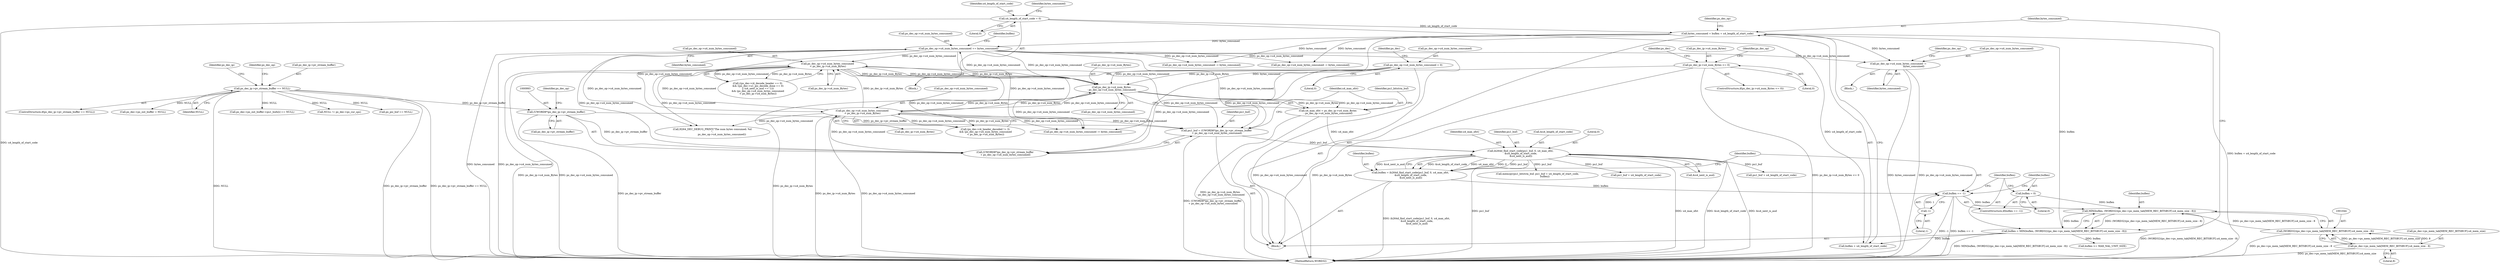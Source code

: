 digraph "0_Android_494561291a503840f385fbcd11d9bc5f4dc502b8@pointer" {
"1001172" [label="(Call,ps_dec_op->u4_num_bytes_consumed -=\n                                        bytes_consumed)"];
"1001054" [label="(Call,bytes_consumed = buflen + u4_length_of_start_code)"];
"1001039" [label="(Call,buflen = MIN(buflen, (WORD32)(ps_dec->ps_mem_tab[MEM_REC_BITSBUF].u4_mem_size - 8)))"];
"1001041" [label="(Call,MIN(buflen, (WORD32)(ps_dec->ps_mem_tab[MEM_REC_BITSBUF].u4_mem_size - 8)))"];
"1001032" [label="(Call,buflen == -1)"];
"1001021" [label="(Call,buflen = ih264d_find_start_code(pu1_buf, 0, u4_max_ofst,\n &u4_length_of_start_code,\n &u4_next_is_aud))"];
"1001023" [label="(Call,ih264d_find_start_code(pu1_buf, 0, u4_max_ofst,\n &u4_length_of_start_code,\n &u4_next_is_aud))"];
"1000989" [label="(Call,pu1_buf = (UWORD8*)ps_dec_ip->pv_stream_buffer\n + ps_dec_op->u4_num_bytes_consumed)"];
"1000992" [label="(Call,(UWORD8*)ps_dec_ip->pv_stream_buffer)"];
"1000267" [label="(Call,ps_dec_ip->pv_stream_buffer == NULL)"];
"1001461" [label="(Call,ps_dec_op->u4_num_bytes_consumed\n < ps_dec_ip->u4_num_Bytes)"];
"1001436" [label="(Call,ps_dec_op->u4_num_bytes_consumed\n < ps_dec_ip->u4_num_Bytes)"];
"1001059" [label="(Call,ps_dec_op->u4_num_bytes_consumed += bytes_consumed)"];
"1001002" [label="(Call,ps_dec_ip->u4_num_Bytes\n - ps_dec_op->u4_num_bytes_consumed)"];
"1000288" [label="(Call,ps_dec_ip->u4_num_Bytes <= 0)"];
"1000313" [label="(Call,ps_dec_op->u4_num_bytes_consumed = 0)"];
"1001000" [label="(Call,u4_max_ofst = ps_dec_ip->u4_num_Bytes\n - ps_dec_op->u4_num_bytes_consumed)"];
"1001034" [label="(Call,-1)"];
"1001036" [label="(Call,buflen = 0)"];
"1001043" [label="(Call,(WORD32)(ps_dec->ps_mem_tab[MEM_REC_BITSBUF].u4_mem_size - 8))"];
"1001045" [label="(Call,ps_dec->ps_mem_tab[MEM_REC_BITSBUF].u4_mem_size - 8)"];
"1000173" [label="(Call,u4_length_of_start_code = 0)"];
"1000275" [label="(Identifier,ps_dec_op)"];
"1001053" [label="(Literal,8)"];
"1001031" [label="(ControlStructure,if(buflen == -1))"];
"1001027" [label="(Call,&u4_length_of_start_code)"];
"1001445" [label="(Call,((ps_dec->i4_decode_header == 0)\n && ((ps_dec->u1_pic_decode_done == 0)\n || (u4_next_is_aud == 1)))\n && (ps_dec_op->u4_num_bytes_consumed\n < ps_dec_ip->u4_num_Bytes))"];
"1001462" [label="(Call,ps_dec_op->u4_num_bytes_consumed)"];
"1001003" [label="(Call,ps_dec_ip->u4_num_Bytes)"];
"1001006" [label="(Call,ps_dec_op->u4_num_bytes_consumed)"];
"1001147" [label="(Call,pu1_buf + u4_length_of_start_code)"];
"1000994" [label="(Call,ps_dec_ip->pv_stream_buffer)"];
"1000175" [label="(Literal,0)"];
"1000268" [label="(Call,ps_dec_ip->pv_stream_buffer)"];
"1001430" [label="(Call,(ps_dec->i4_header_decoded != 3)\n && (ps_dec_op->u4_num_bytes_consumed\n < ps_dec_ip->u4_num_Bytes))"];
"1001029" [label="(Call,&u4_next_is_aud)"];
"1001001" [label="(Identifier,u4_max_ofst)"];
"1001221" [label="(Call,memcpy(pu1_bitstrm_buf, pu1_buf + u4_length_of_start_code,\n                   buflen))"];
"1001023" [label="(Call,ih264d_find_start_code(pu1_buf, 0, u4_max_ofst,\n &u4_length_of_start_code,\n &u4_next_is_aud))"];
"1001010" [label="(Identifier,pu1_bitstrm_buf)"];
"1000991" [label="(Call,(UWORD8*)ps_dec_ip->pv_stream_buffer\n + ps_dec_op->u4_num_bytes_consumed)"];
"1000173" [label="(Call,u4_length_of_start_code = 0)"];
"1001440" [label="(Call,ps_dec_ip->u4_num_Bytes)"];
"1001179" [label="(Identifier,ps_dec_op)"];
"1001066" [label="(Identifier,buflen)"];
"1001021" [label="(Call,buflen = ih264d_find_start_code(pu1_buf, 0, u4_max_ofst,\n &u4_length_of_start_code,\n &u4_next_is_aud))"];
"1001358" [label="(Call,ps_dec_op->u4_num_bytes_consumed -= bytes_consumed)"];
"1001060" [label="(Call,ps_dec_op->u4_num_bytes_consumed)"];
"1000418" [label="(Call,ps_dec->ps_out_buffer->pu1_bufs[i] == NULL)"];
"1001055" [label="(Identifier,bytes_consumed)"];
"1002143" [label="(Call,NULL != ps_dec->ps_cur_sps)"];
"1001033" [label="(Identifier,buflen)"];
"1000153" [label="(Block,)"];
"1000635" [label="(Call,ps_pic_buf == NULL)"];
"1000287" [label="(ControlStructure,if(ps_dec_ip->u4_num_Bytes <= 0))"];
"1001036" [label="(Call,buflen = 0)"];
"1001054" [label="(Call,bytes_consumed = buflen + u4_length_of_start_code)"];
"1001037" [label="(Identifier,buflen)"];
"1001002" [label="(Call,ps_dec_ip->u4_num_Bytes\n - ps_dec_op->u4_num_bytes_consumed)"];
"1001223" [label="(Call,pu1_buf + u4_length_of_start_code)"];
"1001039" [label="(Call,buflen = MIN(buflen, (WORD32)(ps_dec->ps_mem_tab[MEM_REC_BITSBUF].u4_mem_size - 8)))"];
"1001046" [label="(Call,ps_dec->ps_mem_tab[MEM_REC_BITSBUF].u4_mem_size)"];
"1001063" [label="(Identifier,bytes_consumed)"];
"1000267" [label="(Call,ps_dec_ip->pv_stream_buffer == NULL)"];
"1001624" [label="(Call,ps_dec_op->u4_num_bytes_consumed -= bytes_consumed)"];
"1001381" [label="(Call,ps_dec_op->u4_num_bytes_consumed -= bytes_consumed)"];
"1000314" [label="(Call,ps_dec_op->u4_num_bytes_consumed)"];
"1001176" [label="(Identifier,bytes_consumed)"];
"1001061" [label="(Identifier,ps_dec_op)"];
"1001025" [label="(Literal,0)"];
"1001172" [label="(Call,ps_dec_op->u4_num_bytes_consumed -=\n                                        bytes_consumed)"];
"1000998" [label="(Identifier,ps_dec_op)"];
"1000292" [label="(Literal,0)"];
"1000266" [label="(ControlStructure,if(ps_dec_ip->pv_stream_buffer == NULL))"];
"1000318" [label="(Call,ps_dec->ps_out_buffer = NULL)"];
"1001171" [label="(Block,)"];
"1000290" [label="(Identifier,ps_dec_ip)"];
"1001026" [label="(Identifier,u4_max_ofst)"];
"1001024" [label="(Identifier,pu1_buf)"];
"1000271" [label="(Identifier,NULL)"];
"1001045" [label="(Call,ps_dec->ps_mem_tab[MEM_REC_BITSBUF].u4_mem_size - 8)"];
"1000988" [label="(Block,)"];
"1000989" [label="(Call,pu1_buf = (UWORD8*)ps_dec_ip->pv_stream_buffer\n + ps_dec_op->u4_num_bytes_consumed)"];
"1000990" [label="(Identifier,pu1_buf)"];
"1001022" [label="(Identifier,buflen)"];
"1001056" [label="(Call,buflen + u4_length_of_start_code)"];
"1001041" [label="(Call,MIN(buflen, (WORD32)(ps_dec->ps_mem_tab[MEM_REC_BITSBUF].u4_mem_size - 8)))"];
"1000320" [label="(Identifier,ps_dec)"];
"1001000" [label="(Call,u4_max_ofst = ps_dec_ip->u4_num_Bytes\n - ps_dec_op->u4_num_bytes_consumed)"];
"1000992" [label="(Call,(UWORD8*)ps_dec_ip->pv_stream_buffer)"];
"1000288" [label="(Call,ps_dec_ip->u4_num_Bytes <= 0)"];
"1000289" [label="(Call,ps_dec_ip->u4_num_Bytes)"];
"1000313" [label="(Call,ps_dec_op->u4_num_bytes_consumed = 0)"];
"1001042" [label="(Identifier,buflen)"];
"1002185" [label="(MethodReturn,WORD32)"];
"1000296" [label="(Identifier,ps_dec_op)"];
"1000174" [label="(Identifier,u4_length_of_start_code)"];
"1001043" [label="(Call,(WORD32)(ps_dec->ps_mem_tab[MEM_REC_BITSBUF].u4_mem_size - 8))"];
"1001040" [label="(Identifier,buflen)"];
"1002178" [label="(Call,H264_DEC_DEBUG_PRINT(\"The num bytes consumed: %d\n\",\n                         ps_dec_op->u4_num_bytes_consumed))"];
"1001065" [label="(Call,buflen >= MAX_NAL_UNIT_SIZE)"];
"1000178" [label="(Identifier,bytes_consumed)"];
"1001059" [label="(Call,ps_dec_op->u4_num_bytes_consumed += bytes_consumed)"];
"1001038" [label="(Literal,0)"];
"1001173" [label="(Call,ps_dec_op->u4_num_bytes_consumed)"];
"1001436" [label="(Call,ps_dec_op->u4_num_bytes_consumed\n < ps_dec_ip->u4_num_Bytes)"];
"1001437" [label="(Call,ps_dec_op->u4_num_bytes_consumed)"];
"1000317" [label="(Literal,0)"];
"1001461" [label="(Call,ps_dec_op->u4_num_bytes_consumed\n < ps_dec_ip->u4_num_Bytes)"];
"1001034" [label="(Call,-1)"];
"1001465" [label="(Call,ps_dec_ip->u4_num_Bytes)"];
"1001032" [label="(Call,buflen == -1)"];
"1001035" [label="(Literal,1)"];
"1000310" [label="(Identifier,ps_dec)"];
"1001172" -> "1001171"  [label="AST: "];
"1001172" -> "1001176"  [label="CFG: "];
"1001173" -> "1001172"  [label="AST: "];
"1001176" -> "1001172"  [label="AST: "];
"1001179" -> "1001172"  [label="CFG: "];
"1001172" -> "1002185"  [label="DDG: bytes_consumed"];
"1001172" -> "1002185"  [label="DDG: ps_dec_op->u4_num_bytes_consumed"];
"1001054" -> "1001172"  [label="DDG: bytes_consumed"];
"1001059" -> "1001172"  [label="DDG: ps_dec_op->u4_num_bytes_consumed"];
"1001054" -> "1000988"  [label="AST: "];
"1001054" -> "1001056"  [label="CFG: "];
"1001055" -> "1001054"  [label="AST: "];
"1001056" -> "1001054"  [label="AST: "];
"1001061" -> "1001054"  [label="CFG: "];
"1001054" -> "1002185"  [label="DDG: buflen + u4_length_of_start_code"];
"1001039" -> "1001054"  [label="DDG: buflen"];
"1000173" -> "1001054"  [label="DDG: u4_length_of_start_code"];
"1001054" -> "1001059"  [label="DDG: bytes_consumed"];
"1001054" -> "1001358"  [label="DDG: bytes_consumed"];
"1001054" -> "1001381"  [label="DDG: bytes_consumed"];
"1001054" -> "1001624"  [label="DDG: bytes_consumed"];
"1001039" -> "1000988"  [label="AST: "];
"1001039" -> "1001041"  [label="CFG: "];
"1001040" -> "1001039"  [label="AST: "];
"1001041" -> "1001039"  [label="AST: "];
"1001055" -> "1001039"  [label="CFG: "];
"1001039" -> "1002185"  [label="DDG: MIN(buflen, (WORD32)(ps_dec->ps_mem_tab[MEM_REC_BITSBUF].u4_mem_size - 8))"];
"1001041" -> "1001039"  [label="DDG: buflen"];
"1001041" -> "1001039"  [label="DDG: (WORD32)(ps_dec->ps_mem_tab[MEM_REC_BITSBUF].u4_mem_size - 8)"];
"1001039" -> "1001056"  [label="DDG: buflen"];
"1001039" -> "1001065"  [label="DDG: buflen"];
"1001041" -> "1001043"  [label="CFG: "];
"1001042" -> "1001041"  [label="AST: "];
"1001043" -> "1001041"  [label="AST: "];
"1001041" -> "1002185"  [label="DDG: (WORD32)(ps_dec->ps_mem_tab[MEM_REC_BITSBUF].u4_mem_size - 8)"];
"1001032" -> "1001041"  [label="DDG: buflen"];
"1001036" -> "1001041"  [label="DDG: buflen"];
"1001043" -> "1001041"  [label="DDG: ps_dec->ps_mem_tab[MEM_REC_BITSBUF].u4_mem_size - 8"];
"1001032" -> "1001031"  [label="AST: "];
"1001032" -> "1001034"  [label="CFG: "];
"1001033" -> "1001032"  [label="AST: "];
"1001034" -> "1001032"  [label="AST: "];
"1001037" -> "1001032"  [label="CFG: "];
"1001040" -> "1001032"  [label="CFG: "];
"1001032" -> "1002185"  [label="DDG: buflen == -1"];
"1001032" -> "1002185"  [label="DDG: -1"];
"1001021" -> "1001032"  [label="DDG: buflen"];
"1001034" -> "1001032"  [label="DDG: 1"];
"1001021" -> "1000988"  [label="AST: "];
"1001021" -> "1001023"  [label="CFG: "];
"1001022" -> "1001021"  [label="AST: "];
"1001023" -> "1001021"  [label="AST: "];
"1001033" -> "1001021"  [label="CFG: "];
"1001021" -> "1002185"  [label="DDG: ih264d_find_start_code(pu1_buf, 0, u4_max_ofst,\n &u4_length_of_start_code,\n &u4_next_is_aud)"];
"1001023" -> "1001021"  [label="DDG: &u4_length_of_start_code"];
"1001023" -> "1001021"  [label="DDG: u4_max_ofst"];
"1001023" -> "1001021"  [label="DDG: 0"];
"1001023" -> "1001021"  [label="DDG: pu1_buf"];
"1001023" -> "1001021"  [label="DDG: &u4_next_is_aud"];
"1001023" -> "1001029"  [label="CFG: "];
"1001024" -> "1001023"  [label="AST: "];
"1001025" -> "1001023"  [label="AST: "];
"1001026" -> "1001023"  [label="AST: "];
"1001027" -> "1001023"  [label="AST: "];
"1001029" -> "1001023"  [label="AST: "];
"1001023" -> "1002185"  [label="DDG: pu1_buf"];
"1001023" -> "1002185"  [label="DDG: u4_max_ofst"];
"1001023" -> "1002185"  [label="DDG: &u4_length_of_start_code"];
"1001023" -> "1002185"  [label="DDG: &u4_next_is_aud"];
"1000989" -> "1001023"  [label="DDG: pu1_buf"];
"1001000" -> "1001023"  [label="DDG: u4_max_ofst"];
"1001023" -> "1001147"  [label="DDG: pu1_buf"];
"1001023" -> "1001221"  [label="DDG: pu1_buf"];
"1001023" -> "1001223"  [label="DDG: pu1_buf"];
"1000989" -> "1000988"  [label="AST: "];
"1000989" -> "1000991"  [label="CFG: "];
"1000990" -> "1000989"  [label="AST: "];
"1000991" -> "1000989"  [label="AST: "];
"1001001" -> "1000989"  [label="CFG: "];
"1000989" -> "1002185"  [label="DDG: (UWORD8*)ps_dec_ip->pv_stream_buffer\n + ps_dec_op->u4_num_bytes_consumed"];
"1000992" -> "1000989"  [label="DDG: ps_dec_ip->pv_stream_buffer"];
"1001461" -> "1000989"  [label="DDG: ps_dec_op->u4_num_bytes_consumed"];
"1001436" -> "1000989"  [label="DDG: ps_dec_op->u4_num_bytes_consumed"];
"1001059" -> "1000989"  [label="DDG: ps_dec_op->u4_num_bytes_consumed"];
"1000313" -> "1000989"  [label="DDG: ps_dec_op->u4_num_bytes_consumed"];
"1000992" -> "1000991"  [label="AST: "];
"1000992" -> "1000994"  [label="CFG: "];
"1000993" -> "1000992"  [label="AST: "];
"1000994" -> "1000992"  [label="AST: "];
"1000998" -> "1000992"  [label="CFG: "];
"1000992" -> "1002185"  [label="DDG: ps_dec_ip->pv_stream_buffer"];
"1000992" -> "1000991"  [label="DDG: ps_dec_ip->pv_stream_buffer"];
"1000267" -> "1000992"  [label="DDG: ps_dec_ip->pv_stream_buffer"];
"1000267" -> "1000266"  [label="AST: "];
"1000267" -> "1000271"  [label="CFG: "];
"1000268" -> "1000267"  [label="AST: "];
"1000271" -> "1000267"  [label="AST: "];
"1000275" -> "1000267"  [label="CFG: "];
"1000290" -> "1000267"  [label="CFG: "];
"1000267" -> "1002185"  [label="DDG: ps_dec_ip->pv_stream_buffer"];
"1000267" -> "1002185"  [label="DDG: ps_dec_ip->pv_stream_buffer == NULL"];
"1000267" -> "1002185"  [label="DDG: NULL"];
"1000267" -> "1000318"  [label="DDG: NULL"];
"1000267" -> "1000418"  [label="DDG: NULL"];
"1000267" -> "1000635"  [label="DDG: NULL"];
"1000267" -> "1002143"  [label="DDG: NULL"];
"1001461" -> "1001445"  [label="AST: "];
"1001461" -> "1001465"  [label="CFG: "];
"1001462" -> "1001461"  [label="AST: "];
"1001465" -> "1001461"  [label="AST: "];
"1001445" -> "1001461"  [label="CFG: "];
"1001461" -> "1002185"  [label="DDG: ps_dec_op->u4_num_bytes_consumed"];
"1001461" -> "1002185"  [label="DDG: ps_dec_ip->u4_num_Bytes"];
"1001461" -> "1000991"  [label="DDG: ps_dec_op->u4_num_bytes_consumed"];
"1001461" -> "1001002"  [label="DDG: ps_dec_ip->u4_num_Bytes"];
"1001461" -> "1001002"  [label="DDG: ps_dec_op->u4_num_bytes_consumed"];
"1001461" -> "1001445"  [label="DDG: ps_dec_op->u4_num_bytes_consumed"];
"1001461" -> "1001445"  [label="DDG: ps_dec_ip->u4_num_Bytes"];
"1001436" -> "1001461"  [label="DDG: ps_dec_op->u4_num_bytes_consumed"];
"1001436" -> "1001461"  [label="DDG: ps_dec_ip->u4_num_Bytes"];
"1001059" -> "1001461"  [label="DDG: ps_dec_op->u4_num_bytes_consumed"];
"1001002" -> "1001461"  [label="DDG: ps_dec_ip->u4_num_Bytes"];
"1001461" -> "1001624"  [label="DDG: ps_dec_op->u4_num_bytes_consumed"];
"1001461" -> "1002178"  [label="DDG: ps_dec_op->u4_num_bytes_consumed"];
"1001436" -> "1001430"  [label="AST: "];
"1001436" -> "1001440"  [label="CFG: "];
"1001437" -> "1001436"  [label="AST: "];
"1001440" -> "1001436"  [label="AST: "];
"1001430" -> "1001436"  [label="CFG: "];
"1001436" -> "1002185"  [label="DDG: ps_dec_ip->u4_num_Bytes"];
"1001436" -> "1002185"  [label="DDG: ps_dec_op->u4_num_bytes_consumed"];
"1001436" -> "1000991"  [label="DDG: ps_dec_op->u4_num_bytes_consumed"];
"1001436" -> "1001002"  [label="DDG: ps_dec_ip->u4_num_Bytes"];
"1001436" -> "1001002"  [label="DDG: ps_dec_op->u4_num_bytes_consumed"];
"1001436" -> "1001430"  [label="DDG: ps_dec_op->u4_num_bytes_consumed"];
"1001436" -> "1001430"  [label="DDG: ps_dec_ip->u4_num_Bytes"];
"1001059" -> "1001436"  [label="DDG: ps_dec_op->u4_num_bytes_consumed"];
"1001002" -> "1001436"  [label="DDG: ps_dec_ip->u4_num_Bytes"];
"1001436" -> "1001624"  [label="DDG: ps_dec_op->u4_num_bytes_consumed"];
"1001436" -> "1002178"  [label="DDG: ps_dec_op->u4_num_bytes_consumed"];
"1001059" -> "1000988"  [label="AST: "];
"1001059" -> "1001063"  [label="CFG: "];
"1001060" -> "1001059"  [label="AST: "];
"1001063" -> "1001059"  [label="AST: "];
"1001066" -> "1001059"  [label="CFG: "];
"1001059" -> "1002185"  [label="DDG: bytes_consumed"];
"1001059" -> "1002185"  [label="DDG: ps_dec_op->u4_num_bytes_consumed"];
"1001059" -> "1000991"  [label="DDG: ps_dec_op->u4_num_bytes_consumed"];
"1001059" -> "1001002"  [label="DDG: ps_dec_op->u4_num_bytes_consumed"];
"1001002" -> "1001059"  [label="DDG: ps_dec_op->u4_num_bytes_consumed"];
"1001059" -> "1001358"  [label="DDG: ps_dec_op->u4_num_bytes_consumed"];
"1001059" -> "1001381"  [label="DDG: ps_dec_op->u4_num_bytes_consumed"];
"1001059" -> "1001624"  [label="DDG: ps_dec_op->u4_num_bytes_consumed"];
"1001059" -> "1002178"  [label="DDG: ps_dec_op->u4_num_bytes_consumed"];
"1001002" -> "1001000"  [label="AST: "];
"1001002" -> "1001006"  [label="CFG: "];
"1001003" -> "1001002"  [label="AST: "];
"1001006" -> "1001002"  [label="AST: "];
"1001000" -> "1001002"  [label="CFG: "];
"1001002" -> "1002185"  [label="DDG: ps_dec_ip->u4_num_Bytes"];
"1001002" -> "1001000"  [label="DDG: ps_dec_ip->u4_num_Bytes"];
"1001002" -> "1001000"  [label="DDG: ps_dec_op->u4_num_bytes_consumed"];
"1000288" -> "1001002"  [label="DDG: ps_dec_ip->u4_num_Bytes"];
"1000313" -> "1001002"  [label="DDG: ps_dec_op->u4_num_bytes_consumed"];
"1000288" -> "1000287"  [label="AST: "];
"1000288" -> "1000292"  [label="CFG: "];
"1000289" -> "1000288"  [label="AST: "];
"1000292" -> "1000288"  [label="AST: "];
"1000296" -> "1000288"  [label="CFG: "];
"1000310" -> "1000288"  [label="CFG: "];
"1000288" -> "1002185"  [label="DDG: ps_dec_ip->u4_num_Bytes"];
"1000288" -> "1002185"  [label="DDG: ps_dec_ip->u4_num_Bytes <= 0"];
"1000313" -> "1000153"  [label="AST: "];
"1000313" -> "1000317"  [label="CFG: "];
"1000314" -> "1000313"  [label="AST: "];
"1000317" -> "1000313"  [label="AST: "];
"1000320" -> "1000313"  [label="CFG: "];
"1000313" -> "1002185"  [label="DDG: ps_dec_op->u4_num_bytes_consumed"];
"1000313" -> "1000991"  [label="DDG: ps_dec_op->u4_num_bytes_consumed"];
"1001000" -> "1000988"  [label="AST: "];
"1001001" -> "1001000"  [label="AST: "];
"1001010" -> "1001000"  [label="CFG: "];
"1001000" -> "1002185"  [label="DDG: ps_dec_ip->u4_num_Bytes\n - ps_dec_op->u4_num_bytes_consumed"];
"1001034" -> "1001035"  [label="CFG: "];
"1001035" -> "1001034"  [label="AST: "];
"1001036" -> "1001031"  [label="AST: "];
"1001036" -> "1001038"  [label="CFG: "];
"1001037" -> "1001036"  [label="AST: "];
"1001038" -> "1001036"  [label="AST: "];
"1001040" -> "1001036"  [label="CFG: "];
"1001043" -> "1001045"  [label="CFG: "];
"1001044" -> "1001043"  [label="AST: "];
"1001045" -> "1001043"  [label="AST: "];
"1001043" -> "1002185"  [label="DDG: ps_dec->ps_mem_tab[MEM_REC_BITSBUF].u4_mem_size - 8"];
"1001045" -> "1001043"  [label="DDG: ps_dec->ps_mem_tab[MEM_REC_BITSBUF].u4_mem_size"];
"1001045" -> "1001043"  [label="DDG: 8"];
"1001045" -> "1001053"  [label="CFG: "];
"1001046" -> "1001045"  [label="AST: "];
"1001053" -> "1001045"  [label="AST: "];
"1001045" -> "1002185"  [label="DDG: ps_dec->ps_mem_tab[MEM_REC_BITSBUF].u4_mem_size"];
"1000173" -> "1000153"  [label="AST: "];
"1000173" -> "1000175"  [label="CFG: "];
"1000174" -> "1000173"  [label="AST: "];
"1000175" -> "1000173"  [label="AST: "];
"1000178" -> "1000173"  [label="CFG: "];
"1000173" -> "1002185"  [label="DDG: u4_length_of_start_code"];
"1000173" -> "1001056"  [label="DDG: u4_length_of_start_code"];
}
